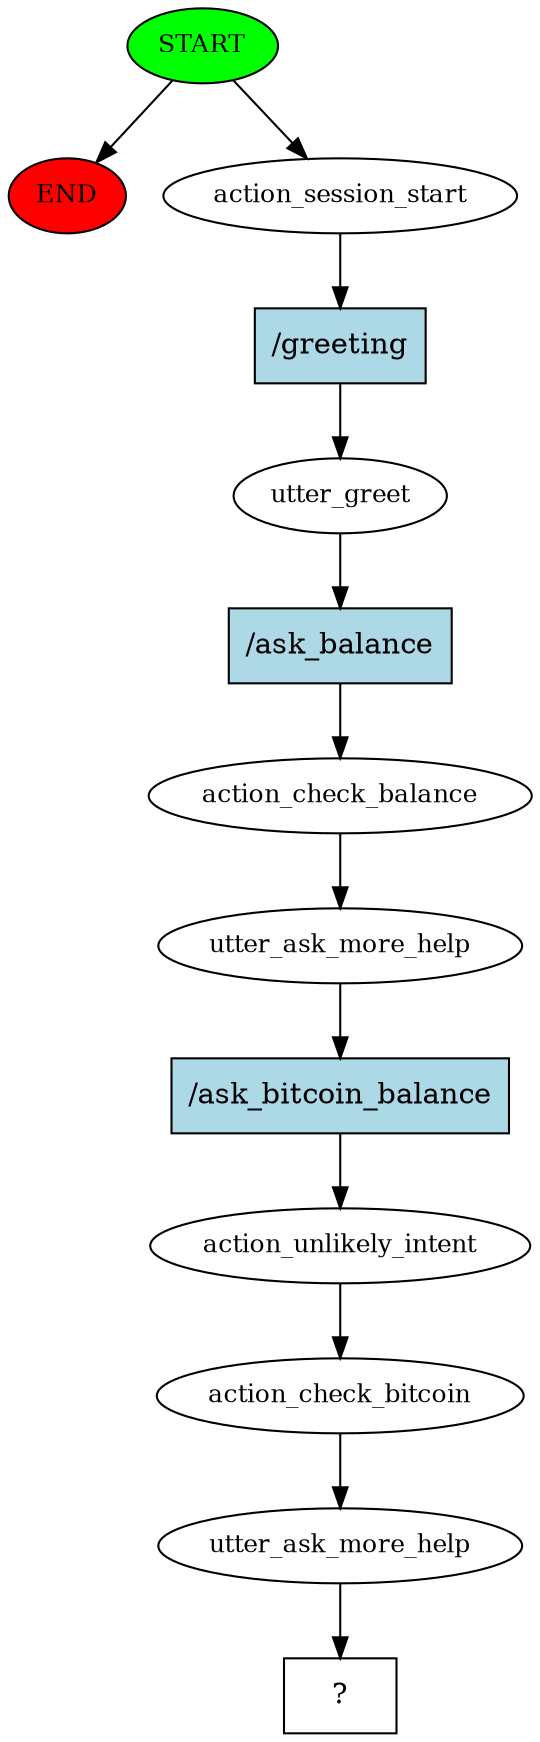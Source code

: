 digraph  {
0 [class="start active", fillcolor=green, fontsize=12, label=START, style=filled];
"-1" [class=end, fillcolor=red, fontsize=12, label=END, style=filled];
1 [class=active, fontsize=12, label=action_session_start];
2 [class=active, fontsize=12, label=utter_greet];
3 [class=active, fontsize=12, label=action_check_balance];
4 [class=active, fontsize=12, label=utter_ask_more_help];
5 [class=active, fontsize=12, label=action_unlikely_intent];
6 [class=active, fontsize=12, label=action_check_bitcoin];
7 [class=active, fontsize=12, label=utter_ask_more_help];
8 [class="intent dashed active", label="  ?  ", shape=rect];
9 [class="intent active", fillcolor=lightblue, label="/greeting", shape=rect, style=filled];
10 [class="intent active", fillcolor=lightblue, label="/ask_balance", shape=rect, style=filled];
11 [class="intent active", fillcolor=lightblue, label="/ask_bitcoin_balance", shape=rect, style=filled];
0 -> "-1"  [class="", key=NONE, label=""];
0 -> 1  [class=active, key=NONE, label=""];
1 -> 9  [class=active, key=0];
2 -> 10  [class=active, key=0];
3 -> 4  [class=active, key=NONE, label=""];
4 -> 11  [class=active, key=0];
5 -> 6  [class=active, key=NONE, label=""];
6 -> 7  [class=active, key=NONE, label=""];
7 -> 8  [class=active, key=NONE, label=""];
9 -> 2  [class=active, key=0];
10 -> 3  [class=active, key=0];
11 -> 5  [class=active, key=0];
}
